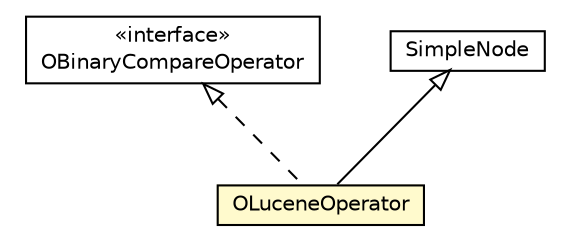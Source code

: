 #!/usr/local/bin/dot
#
# Class diagram 
# Generated by UMLGraph version R5_6-24-gf6e263 (http://www.umlgraph.org/)
#

digraph G {
	edge [fontname="Helvetica",fontsize=10,labelfontname="Helvetica",labelfontsize=10];
	node [fontname="Helvetica",fontsize=10,shape=plaintext];
	nodesep=0.25;
	ranksep=0.5;
	// com.orientechnologies.orient.core.sql.parser.OBinaryCompareOperator
	c4381931 [label=<<table title="com.orientechnologies.orient.core.sql.parser.OBinaryCompareOperator" border="0" cellborder="1" cellspacing="0" cellpadding="2" port="p" href="./OBinaryCompareOperator.html">
		<tr><td><table border="0" cellspacing="0" cellpadding="1">
<tr><td align="center" balign="center"> &#171;interface&#187; </td></tr>
<tr><td align="center" balign="center"> OBinaryCompareOperator </td></tr>
		</table></td></tr>
		</table>>, URL="./OBinaryCompareOperator.html", fontname="Helvetica", fontcolor="black", fontsize=10.0];
	// com.orientechnologies.orient.core.sql.parser.OLuceneOperator
	c4381982 [label=<<table title="com.orientechnologies.orient.core.sql.parser.OLuceneOperator" border="0" cellborder="1" cellspacing="0" cellpadding="2" port="p" bgcolor="lemonChiffon" href="./OLuceneOperator.html">
		<tr><td><table border="0" cellspacing="0" cellpadding="1">
<tr><td align="center" balign="center"> OLuceneOperator </td></tr>
		</table></td></tr>
		</table>>, URL="./OLuceneOperator.html", fontname="Helvetica", fontcolor="black", fontsize=10.0];
	// com.orientechnologies.orient.core.sql.parser.SimpleNode
	c4382079 [label=<<table title="com.orientechnologies.orient.core.sql.parser.SimpleNode" border="0" cellborder="1" cellspacing="0" cellpadding="2" port="p" href="./SimpleNode.html">
		<tr><td><table border="0" cellspacing="0" cellpadding="1">
<tr><td align="center" balign="center"> SimpleNode </td></tr>
		</table></td></tr>
		</table>>, URL="./SimpleNode.html", fontname="Helvetica", fontcolor="black", fontsize=10.0];
	//com.orientechnologies.orient.core.sql.parser.OLuceneOperator extends com.orientechnologies.orient.core.sql.parser.SimpleNode
	c4382079:p -> c4381982:p [dir=back,arrowtail=empty];
	//com.orientechnologies.orient.core.sql.parser.OLuceneOperator implements com.orientechnologies.orient.core.sql.parser.OBinaryCompareOperator
	c4381931:p -> c4381982:p [dir=back,arrowtail=empty,style=dashed];
}

